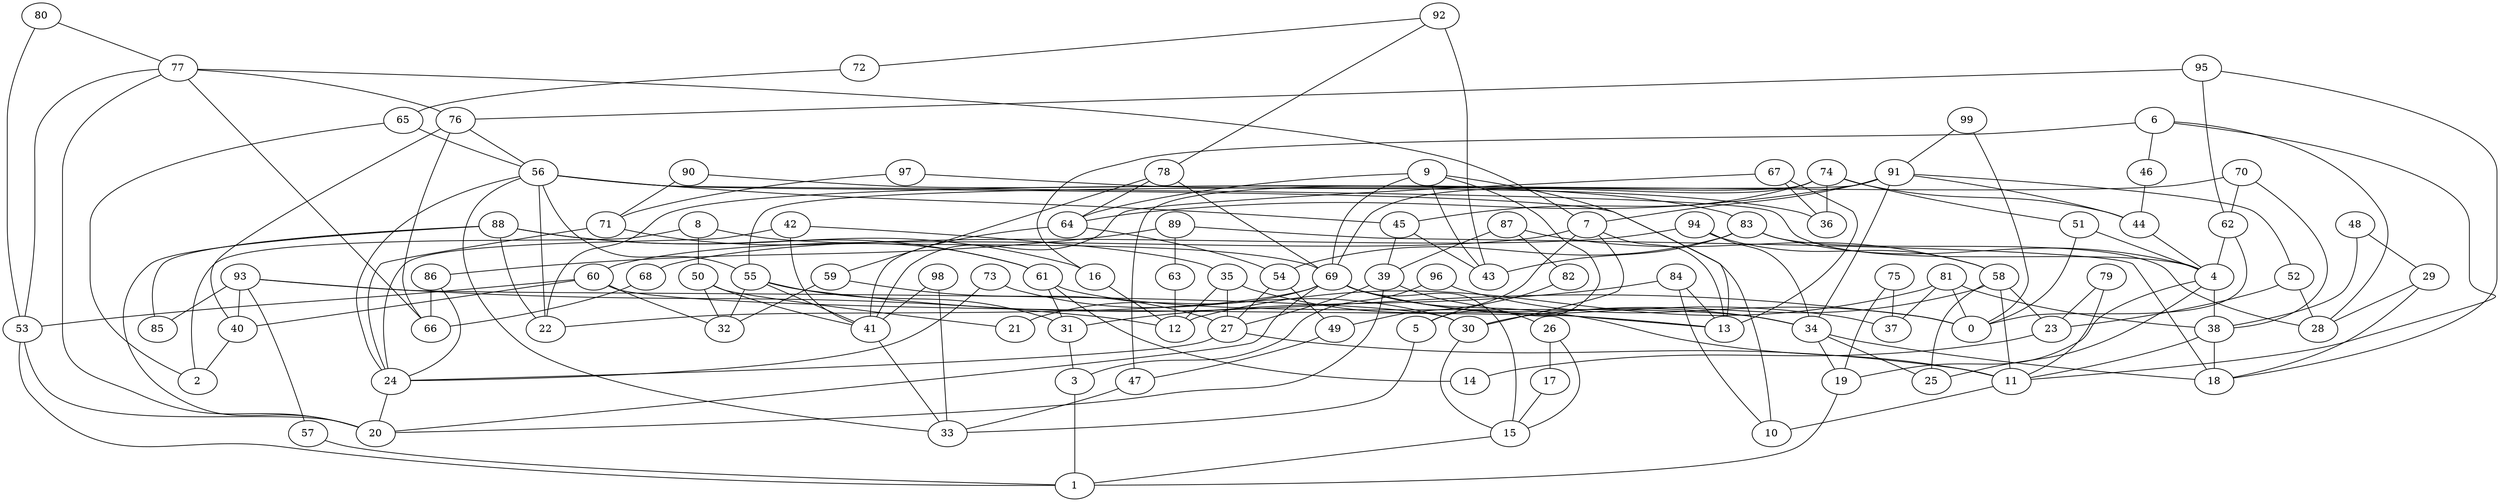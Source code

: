 digraph GG_graph {

subgraph G_graph {
edge [color = black]
"75" -> "19" [dir = none]
"75" -> "37" [dir = none]
"68" -> "66" [dir = none]
"15" -> "1" [dir = none]
"98" -> "41" [dir = none]
"98" -> "33" [dir = none]
"16" -> "12" [dir = none]
"46" -> "44" [dir = none]
"59" -> "27" [dir = none]
"59" -> "32" [dir = none]
"67" -> "41" [dir = none]
"67" -> "13" [dir = none]
"67" -> "36" [dir = none]
"50" -> "21" [dir = none]
"50" -> "32" [dir = none]
"50" -> "41" [dir = none]
"9" -> "5" [dir = none]
"9" -> "69" [dir = none]
"9" -> "13" [dir = none]
"9" -> "64" [dir = none]
"9" -> "43" [dir = none]
"70" -> "62" [dir = none]
"70" -> "38" [dir = none]
"70" -> "22" [dir = none]
"88" -> "22" [dir = none]
"88" -> "20" [dir = none]
"88" -> "61" [dir = none]
"88" -> "16" [dir = none]
"88" -> "85" [dir = none]
"44" -> "4" [dir = none]
"27" -> "11" [dir = none]
"27" -> "24" [dir = none]
"54" -> "27" [dir = none]
"54" -> "49" [dir = none]
"83" -> "43" [dir = none]
"83" -> "4" [dir = none]
"83" -> "28" [dir = none]
"83" -> "54" [dir = none]
"73" -> "30" [dir = none]
"73" -> "24" [dir = none]
"41" -> "33" [dir = none]
"42" -> "24" [dir = none]
"42" -> "35" [dir = none]
"42" -> "41" [dir = none]
"49" -> "47" [dir = none]
"80" -> "77" [dir = none]
"80" -> "53" [dir = none]
"82" -> "5" [dir = none]
"89" -> "63" [dir = none]
"89" -> "86" [dir = none]
"89" -> "18" [dir = none]
"6" -> "28" [dir = none]
"6" -> "11" [dir = none]
"6" -> "46" [dir = none]
"6" -> "16" [dir = none]
"76" -> "56" [dir = none]
"76" -> "66" [dir = none]
"76" -> "40" [dir = none]
"77" -> "20" [dir = none]
"77" -> "76" [dir = none]
"77" -> "66" [dir = none]
"77" -> "7" [dir = none]
"77" -> "53" [dir = none]
"4" -> "38" [dir = none]
"4" -> "25" [dir = none]
"4" -> "19" [dir = none]
"34" -> "18" [dir = none]
"34" -> "19" [dir = none]
"34" -> "25" [dir = none]
"60" -> "32" [dir = none]
"60" -> "53" [dir = none]
"60" -> "40" [dir = none]
"60" -> "13" [dir = none]
"52" -> "28" [dir = none]
"52" -> "23" [dir = none]
"23" -> "14" [dir = none]
"7" -> "60" [dir = none]
"7" -> "30" [dir = none]
"7" -> "49" [dir = none]
"7" -> "13" [dir = none]
"65" -> "2" [dir = none]
"65" -> "56" [dir = none]
"72" -> "65" [dir = none]
"64" -> "41" [dir = none]
"64" -> "54" [dir = none]
"87" -> "58" [dir = none]
"87" -> "39" [dir = none]
"87" -> "82" [dir = none]
"96" -> "3" [dir = none]
"96" -> "0" [dir = none]
"47" -> "33" [dir = none]
"91" -> "55" [dir = none]
"91" -> "52" [dir = none]
"91" -> "34" [dir = none]
"91" -> "44" [dir = none]
"91" -> "7" [dir = none]
"91" -> "64" [dir = none]
"35" -> "12" [dir = none]
"35" -> "27" [dir = none]
"35" -> "13" [dir = none]
"8" -> "50" [dir = none]
"8" -> "69" [dir = none]
"8" -> "2" [dir = none]
"56" -> "45" [dir = none]
"56" -> "24" [dir = none]
"56" -> "33" [dir = none]
"56" -> "55" [dir = none]
"56" -> "4" [dir = none]
"56" -> "10" [dir = none]
"56" -> "22" [dir = none]
"79" -> "11" [dir = none]
"79" -> "23" [dir = none]
"5" -> "33" [dir = none]
"53" -> "20" [dir = none]
"53" -> "1" [dir = none]
"61" -> "31" [dir = none]
"61" -> "14" [dir = none]
"61" -> "34" [dir = none]
"38" -> "11" [dir = none]
"38" -> "18" [dir = none]
"19" -> "1" [dir = none]
"95" -> "76" [dir = none]
"95" -> "62" [dir = none]
"69" -> "34" [dir = none]
"69" -> "20" [dir = none]
"69" -> "22" [dir = none]
"69" -> "37" [dir = none]
"69" -> "11" [dir = none]
"69" -> "21" [dir = none]
"69" -> "15" [dir = none]
"81" -> "38" [dir = none]
"81" -> "0" [dir = none]
"81" -> "12" [dir = none]
"81" -> "37" [dir = none]
"40" -> "2" [dir = none]
"17" -> "15" [dir = none]
"74" -> "51" [dir = none]
"74" -> "47" [dir = none]
"74" -> "36" [dir = none]
"74" -> "44" [dir = none]
"74" -> "45" [dir = none]
"74" -> "69" [dir = none]
"48" -> "29" [dir = none]
"48" -> "38" [dir = none]
"51" -> "0" [dir = none]
"51" -> "4" [dir = none]
"99" -> "91" [dir = none]
"99" -> "0" [dir = none]
"29" -> "18" [dir = none]
"29" -> "28" [dir = none]
"39" -> "27" [dir = none]
"39" -> "20" [dir = none]
"39" -> "26" [dir = none]
"90" -> "83" [dir = none]
"90" -> "71" [dir = none]
"11" -> "10" [dir = none]
"93" -> "85" [dir = none]
"93" -> "40" [dir = none]
"93" -> "12" [dir = none]
"93" -> "57" [dir = none]
"93" -> "30" [dir = none]
"45" -> "43" [dir = none]
"45" -> "39" [dir = none]
"57" -> "1" [dir = none]
"31" -> "3" [dir = none]
"62" -> "4" [dir = none]
"62" -> "0" [dir = none]
"3" -> "1" [dir = none]
"55" -> "0" [dir = none]
"55" -> "32" [dir = none]
"55" -> "41" [dir = none]
"55" -> "31" [dir = none]
"97" -> "36" [dir = none]
"97" -> "71" [dir = none]
"26" -> "15" [dir = none]
"26" -> "17" [dir = none]
"63" -> "12" [dir = none]
"92" -> "72" [dir = none]
"92" -> "43" [dir = none]
"92" -> "78" [dir = none]
"71" -> "61" [dir = none]
"71" -> "24" [dir = none]
"78" -> "59" [dir = none]
"78" -> "69" [dir = none]
"78" -> "64" [dir = none]
"94" -> "68" [dir = none]
"94" -> "34" [dir = none]
"94" -> "58" [dir = none]
"84" -> "13" [dir = none]
"84" -> "31" [dir = none]
"84" -> "10" [dir = none]
"58" -> "25" [dir = none]
"58" -> "23" [dir = none]
"58" -> "30" [dir = none]
"58" -> "11" [dir = none]
"24" -> "20" [dir = none]
"86" -> "66" [dir = none]
"86" -> "24" [dir = none]
"95" -> "18" [dir = none]
"30" -> "15" [dir = none]
}

}
